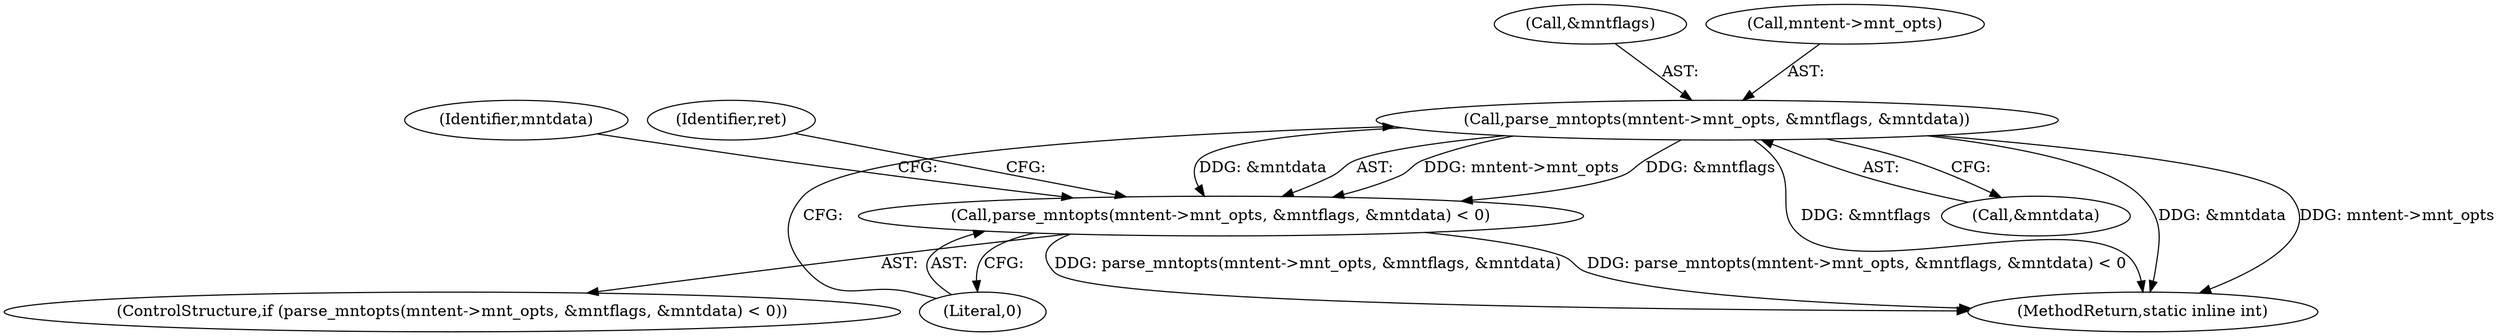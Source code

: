 digraph "0_lxc_592fd47a6245508b79fe6ac819fe6d3b2c1289be_7@pointer" {
"1000134" [label="(Call,parse_mntopts(mntent->mnt_opts, &mntflags, &mntdata))"];
"1000133" [label="(Call,parse_mntopts(mntent->mnt_opts, &mntflags, &mntdata) < 0)"];
"1000166" [label="(MethodReturn,static inline int)"];
"1000133" [label="(Call,parse_mntopts(mntent->mnt_opts, &mntflags, &mntdata) < 0)"];
"1000134" [label="(Call,parse_mntopts(mntent->mnt_opts, &mntflags, &mntdata))"];
"1000132" [label="(ControlStructure,if (parse_mntopts(mntent->mnt_opts, &mntflags, &mntdata) < 0))"];
"1000140" [label="(Call,&mntdata)"];
"1000145" [label="(Identifier,mntdata)"];
"1000150" [label="(Identifier,ret)"];
"1000142" [label="(Literal,0)"];
"1000138" [label="(Call,&mntflags)"];
"1000135" [label="(Call,mntent->mnt_opts)"];
"1000134" -> "1000133"  [label="AST: "];
"1000134" -> "1000140"  [label="CFG: "];
"1000135" -> "1000134"  [label="AST: "];
"1000138" -> "1000134"  [label="AST: "];
"1000140" -> "1000134"  [label="AST: "];
"1000142" -> "1000134"  [label="CFG: "];
"1000134" -> "1000166"  [label="DDG: &mntdata"];
"1000134" -> "1000166"  [label="DDG: mntent->mnt_opts"];
"1000134" -> "1000166"  [label="DDG: &mntflags"];
"1000134" -> "1000133"  [label="DDG: mntent->mnt_opts"];
"1000134" -> "1000133"  [label="DDG: &mntflags"];
"1000134" -> "1000133"  [label="DDG: &mntdata"];
"1000133" -> "1000132"  [label="AST: "];
"1000133" -> "1000142"  [label="CFG: "];
"1000142" -> "1000133"  [label="AST: "];
"1000145" -> "1000133"  [label="CFG: "];
"1000150" -> "1000133"  [label="CFG: "];
"1000133" -> "1000166"  [label="DDG: parse_mntopts(mntent->mnt_opts, &mntflags, &mntdata)"];
"1000133" -> "1000166"  [label="DDG: parse_mntopts(mntent->mnt_opts, &mntflags, &mntdata) < 0"];
}

